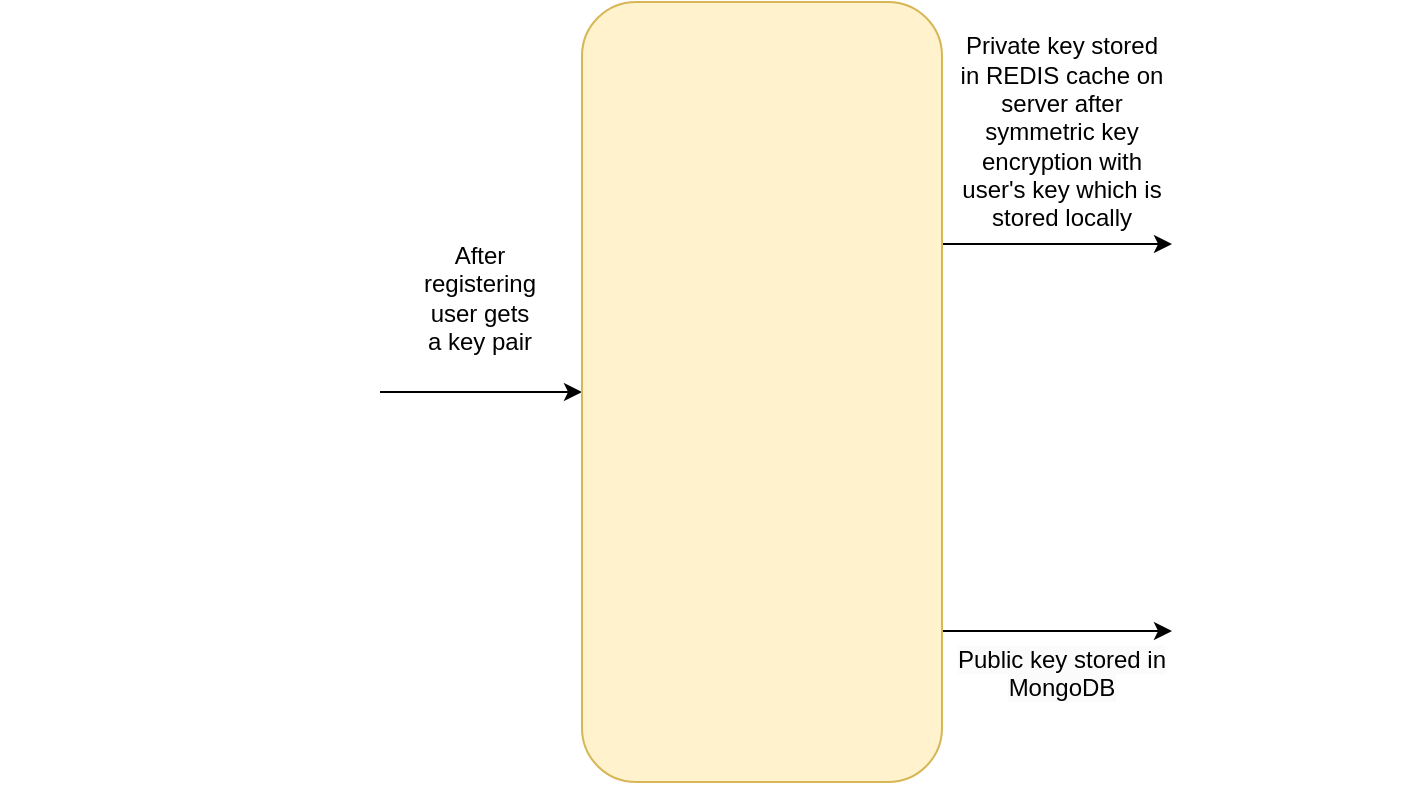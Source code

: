 <mxfile version="21.0.6" type="device"><diagram name="Page-1" id="lnx30qv-dH-oLPtZvpd4"><mxGraphModel dx="1362" dy="811" grid="1" gridSize="10" guides="1" tooltips="1" connect="1" arrows="1" fold="1" page="1" pageScale="1" pageWidth="827" pageHeight="1169" math="0" shadow="0"><root><mxCell id="0"/><mxCell id="1" parent="0"/><mxCell id="DMUxXuHkitOJGPYvbsQb-8" style="edgeStyle=orthogonalEdgeStyle;rounded=0;orthogonalLoop=1;jettySize=auto;html=1;" edge="1" parent="1" source="DMUxXuHkitOJGPYvbsQb-2" target="DMUxXuHkitOJGPYvbsQb-7"><mxGeometry relative="1" as="geometry"/></mxCell><mxCell id="DMUxXuHkitOJGPYvbsQb-11" value="" style="edgeStyle=orthogonalEdgeStyle;rounded=0;orthogonalLoop=1;jettySize=auto;html=1;" edge="1" parent="1" source="DMUxXuHkitOJGPYvbsQb-4" target="DMUxXuHkitOJGPYvbsQb-10"><mxGeometry relative="1" as="geometry"/></mxCell><mxCell id="DMUxXuHkitOJGPYvbsQb-4" value="" style="shape=image;verticalLabelPosition=bottom;labelBackgroundColor=default;verticalAlign=top;aspect=fixed;imageAspect=0;image=https://cdn-icons-png.flaticon.com/512/6009/6009864.png;" vertex="1" parent="1"><mxGeometry y="350" width="190" height="190" as="geometry"/></mxCell><mxCell id="DMUxXuHkitOJGPYvbsQb-5" value="" style="shape=image;verticalLabelPosition=bottom;labelBackgroundColor=default;verticalAlign=top;aspect=fixed;imageAspect=0;image=https://g.foolcdn.com/art/companylogos/square/mdb.png;" vertex="1" parent="1"><mxGeometry x="580" y="500" width="130" height="130" as="geometry"/></mxCell><mxCell id="DMUxXuHkitOJGPYvbsQb-7" value="" style="shape=image;verticalLabelPosition=bottom;labelBackgroundColor=default;verticalAlign=top;aspect=fixed;imageAspect=0;image=https://www.techasoft.com/debug/img/redis.png;" vertex="1" parent="1"><mxGeometry x="586" y="321.19" width="118" height="99.61" as="geometry"/></mxCell><mxCell id="DMUxXuHkitOJGPYvbsQb-9" style="edgeStyle=orthogonalEdgeStyle;rounded=0;orthogonalLoop=1;jettySize=auto;html=1;" edge="1" parent="1"><mxGeometry relative="1" as="geometry"><mxPoint x="452" y="564.5" as="sourcePoint"/><mxPoint x="586" y="564.5" as="targetPoint"/></mxGeometry></mxCell><mxCell id="DMUxXuHkitOJGPYvbsQb-10" value="" style="rounded=1;whiteSpace=wrap;html=1;fillColor=#fff2cc;strokeColor=#d6b656;" vertex="1" parent="1"><mxGeometry x="291" y="250" width="180" height="390" as="geometry"/></mxCell><mxCell id="DMUxXuHkitOJGPYvbsQb-2" value="" style="shape=image;verticalLabelPosition=bottom;labelBackgroundColor=default;verticalAlign=top;aspect=fixed;imageAspect=0;image=https://cdn-icons-png.flaticon.com/512/4413/4413877.png;" vertex="1" parent="1"><mxGeometry x="310" y="300" width="142" height="142" as="geometry"/></mxCell><mxCell id="DMUxXuHkitOJGPYvbsQb-3" value="" style="shape=image;verticalLabelPosition=bottom;labelBackgroundColor=default;verticalAlign=top;aspect=fixed;imageAspect=0;image=https://cdn-icons-png.flaticon.com/512/4413/4413887.png;" vertex="1" parent="1"><mxGeometry x="315" y="490" width="132" height="132" as="geometry"/></mxCell><mxCell id="DMUxXuHkitOJGPYvbsQb-12" value="Private key stored in REDIS cache on server after symmetric key encryption with user's key which is stored locally" style="text;html=1;strokeColor=none;fillColor=none;align=center;verticalAlign=middle;whiteSpace=wrap;rounded=0;" vertex="1" parent="1"><mxGeometry x="476" y="280" width="110" height="70" as="geometry"/></mxCell><mxCell id="DMUxXuHkitOJGPYvbsQb-13" value="&lt;span style=&quot;color: rgb(0, 0, 0); font-family: Helvetica; font-size: 12px; font-style: normal; font-variant-ligatures: normal; font-variant-caps: normal; font-weight: 400; letter-spacing: normal; orphans: 2; text-indent: 0px; text-transform: none; widows: 2; word-spacing: 0px; -webkit-text-stroke-width: 0px; background-color: rgb(251, 251, 251); text-decoration-thickness: initial; text-decoration-style: initial; text-decoration-color: initial; float: none; display: inline !important;&quot;&gt;Public key stored in MongoDB&lt;/span&gt;" style="text;whiteSpace=wrap;html=1;align=center;" vertex="1" parent="1"><mxGeometry x="476" y="565" width="110" height="45" as="geometry"/></mxCell><mxCell id="DMUxXuHkitOJGPYvbsQb-14" value="After registering user gets a key pair" style="text;html=1;strokeColor=none;fillColor=none;align=center;verticalAlign=middle;whiteSpace=wrap;rounded=0;" vertex="1" parent="1"><mxGeometry x="210" y="356" width="60" height="84" as="geometry"/></mxCell></root></mxGraphModel></diagram></mxfile>